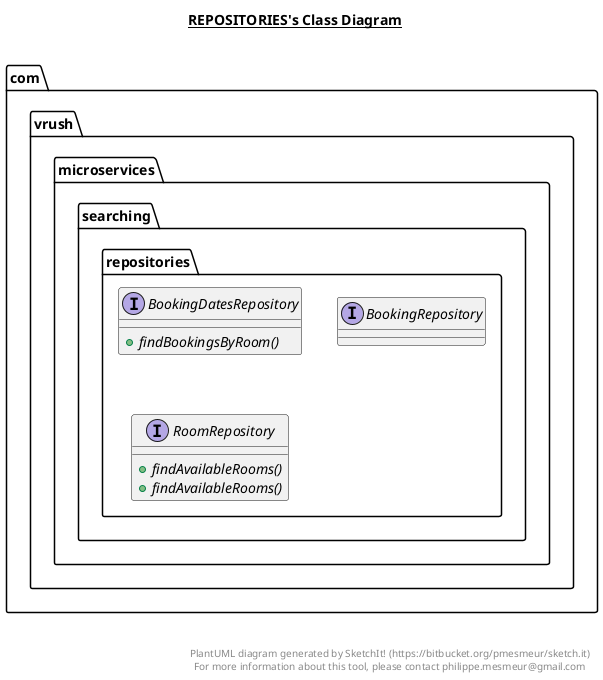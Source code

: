 @startuml

title __REPOSITORIES's Class Diagram__\n

  namespace com.vrush.microservices.searching {
    namespace repositories {
      interface com.vrush.microservices.searching.repositories.BookingDatesRepository {
          {abstract} + findBookingsByRoom()
      }
    }
  }
  

  namespace com.vrush.microservices.searching {
    namespace repositories {
      interface com.vrush.microservices.searching.repositories.BookingRepository {
      }
    }
  }
  

  namespace com.vrush.microservices.searching {
    namespace repositories {
      interface com.vrush.microservices.searching.repositories.RoomRepository {
          {abstract} + findAvailableRooms()
          {abstract} + findAvailableRooms()
      }
    }
  }
  



right footer


PlantUML diagram generated by SketchIt! (https://bitbucket.org/pmesmeur/sketch.it)
For more information about this tool, please contact philippe.mesmeur@gmail.com
endfooter

@enduml
